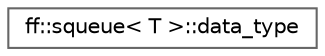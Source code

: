 digraph "类继承关系图"
{
 // LATEX_PDF_SIZE
  bgcolor="transparent";
  edge [fontname=Helvetica,fontsize=10,labelfontname=Helvetica,labelfontsize=10];
  node [fontname=Helvetica,fontsize=10,shape=box,height=0.2,width=0.4];
  rankdir="LR";
  Node0 [id="Node000000",label="ff::squeue\< T \>::data_type",height=0.2,width=0.4,color="grey40", fillcolor="white", style="filled",URL="$structff_1_1squeue_1_1data__type.html",tooltip=" "];
}
